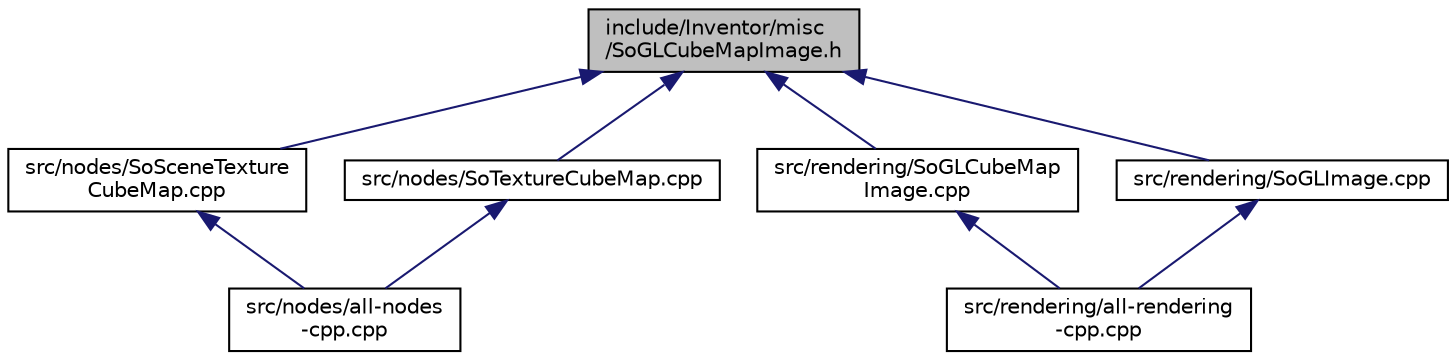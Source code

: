 digraph "include/Inventor/misc/SoGLCubeMapImage.h"
{
 // LATEX_PDF_SIZE
  edge [fontname="Helvetica",fontsize="10",labelfontname="Helvetica",labelfontsize="10"];
  node [fontname="Helvetica",fontsize="10",shape=record];
  Node1 [label="include/Inventor/misc\l/SoGLCubeMapImage.h",height=0.2,width=0.4,color="black", fillcolor="grey75", style="filled", fontcolor="black",tooltip=" "];
  Node1 -> Node2 [dir="back",color="midnightblue",fontsize="10",style="solid",fontname="Helvetica"];
  Node2 [label="src/nodes/SoSceneTexture\lCubeMap.cpp",height=0.2,width=0.4,color="black", fillcolor="white", style="filled",URL="$SoSceneTextureCubeMap_8cpp.html",tooltip=" "];
  Node2 -> Node3 [dir="back",color="midnightblue",fontsize="10",style="solid",fontname="Helvetica"];
  Node3 [label="src/nodes/all-nodes\l-cpp.cpp",height=0.2,width=0.4,color="black", fillcolor="white", style="filled",URL="$all-nodes-cpp_8cpp.html",tooltip=" "];
  Node1 -> Node4 [dir="back",color="midnightblue",fontsize="10",style="solid",fontname="Helvetica"];
  Node4 [label="src/nodes/SoTextureCubeMap.cpp",height=0.2,width=0.4,color="black", fillcolor="white", style="filled",URL="$SoTextureCubeMap_8cpp.html",tooltip=" "];
  Node4 -> Node3 [dir="back",color="midnightblue",fontsize="10",style="solid",fontname="Helvetica"];
  Node1 -> Node5 [dir="back",color="midnightblue",fontsize="10",style="solid",fontname="Helvetica"];
  Node5 [label="src/rendering/SoGLCubeMap\lImage.cpp",height=0.2,width=0.4,color="black", fillcolor="white", style="filled",URL="$SoGLCubeMapImage_8cpp.html",tooltip=" "];
  Node5 -> Node6 [dir="back",color="midnightblue",fontsize="10",style="solid",fontname="Helvetica"];
  Node6 [label="src/rendering/all-rendering\l-cpp.cpp",height=0.2,width=0.4,color="black", fillcolor="white", style="filled",URL="$all-rendering-cpp_8cpp.html",tooltip=" "];
  Node1 -> Node7 [dir="back",color="midnightblue",fontsize="10",style="solid",fontname="Helvetica"];
  Node7 [label="src/rendering/SoGLImage.cpp",height=0.2,width=0.4,color="black", fillcolor="white", style="filled",URL="$SoGLImage_8cpp.html",tooltip=" "];
  Node7 -> Node6 [dir="back",color="midnightblue",fontsize="10",style="solid",fontname="Helvetica"];
}
